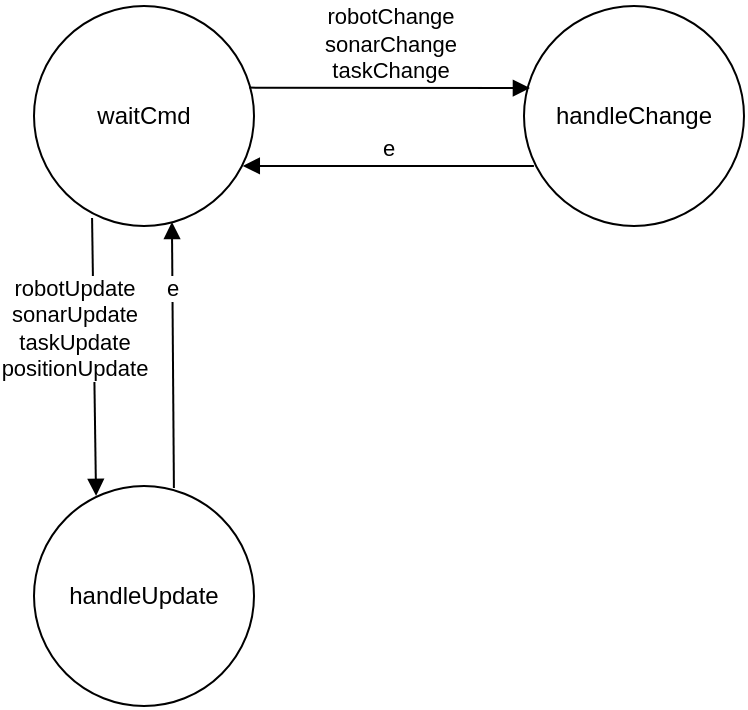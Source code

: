 <mxfile version="11.3.0" type="device" pages="1"><diagram id="T0jho74pnMBr2kwXwhxy" name="Page-1"><mxGraphModel dx="1005" dy="593" grid="1" gridSize="10" guides="1" tooltips="1" connect="1" arrows="1" fold="1" page="1" pageScale="1" pageWidth="827" pageHeight="1169" math="0" shadow="0"><root><mxCell id="0"/><mxCell id="1" parent="0"/><mxCell id="XAomQ6WI07t8cuv6hleH-1" value="waitCmd" style="ellipse;whiteSpace=wrap;html=1;" vertex="1" parent="1"><mxGeometry x="160" y="90" width="110" height="110" as="geometry"/></mxCell><mxCell id="XAomQ6WI07t8cuv6hleH-4" value="handleUpdate" style="ellipse;whiteSpace=wrap;html=1;" vertex="1" parent="1"><mxGeometry x="160" y="330" width="110" height="110" as="geometry"/></mxCell><mxCell id="XAomQ6WI07t8cuv6hleH-2" value="handleChange" style="ellipse;whiteSpace=wrap;html=1;" vertex="1" parent="1"><mxGeometry x="405" y="90" width="110" height="110" as="geometry"/></mxCell><mxCell id="XAomQ6WI07t8cuv6hleH-7" value="robotChange&lt;br&gt;sonarChange&lt;br&gt;taskChange" style="html=1;verticalAlign=bottom;endArrow=block;exitX=0.978;exitY=0.371;exitDx=0;exitDy=0;exitPerimeter=0;entryX=0.027;entryY=0.373;entryDx=0;entryDy=0;entryPerimeter=0;" edge="1" parent="1" source="XAomQ6WI07t8cuv6hleH-1" target="XAomQ6WI07t8cuv6hleH-2"><mxGeometry width="80" relative="1" as="geometry"><mxPoint x="160" y="460" as="sourcePoint"/><mxPoint x="240" y="460" as="targetPoint"/></mxGeometry></mxCell><mxCell id="XAomQ6WI07t8cuv6hleH-8" value="e" style="html=1;verticalAlign=bottom;endArrow=block;exitX=0.045;exitY=0.727;exitDx=0;exitDy=0;exitPerimeter=0;entryX=0.949;entryY=0.727;entryDx=0;entryDy=0;entryPerimeter=0;" edge="1" parent="1" source="XAomQ6WI07t8cuv6hleH-2" target="XAomQ6WI07t8cuv6hleH-1"><mxGeometry width="80" relative="1" as="geometry"><mxPoint x="277.58" y="140.81" as="sourcePoint"/><mxPoint x="380" y="160" as="targetPoint"/></mxGeometry></mxCell><mxCell id="XAomQ6WI07t8cuv6hleH-12" value="robotUpdate&lt;br&gt;sonarUpdate&lt;br&gt;taskUpdate&lt;br&gt;positionUpdate" style="html=1;verticalAlign=bottom;endArrow=block;exitX=0.264;exitY=0.964;exitDx=0;exitDy=0;exitPerimeter=0;entryX=0.282;entryY=0.045;entryDx=0;entryDy=0;entryPerimeter=0;" edge="1" parent="1" source="XAomQ6WI07t8cuv6hleH-1" target="XAomQ6WI07t8cuv6hleH-4"><mxGeometry x="0.207" y="-10" width="80" relative="1" as="geometry"><mxPoint x="277.58" y="140.81" as="sourcePoint"/><mxPoint x="417.97" y="141.03" as="targetPoint"/><mxPoint as="offset"/></mxGeometry></mxCell><mxCell id="XAomQ6WI07t8cuv6hleH-13" value="e" style="html=1;verticalAlign=bottom;endArrow=block;exitX=0.636;exitY=0.009;exitDx=0;exitDy=0;exitPerimeter=0;entryX=0.627;entryY=0.982;entryDx=0;entryDy=0;entryPerimeter=0;" edge="1" parent="1" source="XAomQ6WI07t8cuv6hleH-4" target="XAomQ6WI07t8cuv6hleH-1"><mxGeometry x="0.369" width="80" relative="1" as="geometry"><mxPoint x="287.58" y="150.81" as="sourcePoint"/><mxPoint x="427.97" y="151.03" as="targetPoint"/><mxPoint as="offset"/></mxGeometry></mxCell></root></mxGraphModel></diagram></mxfile>